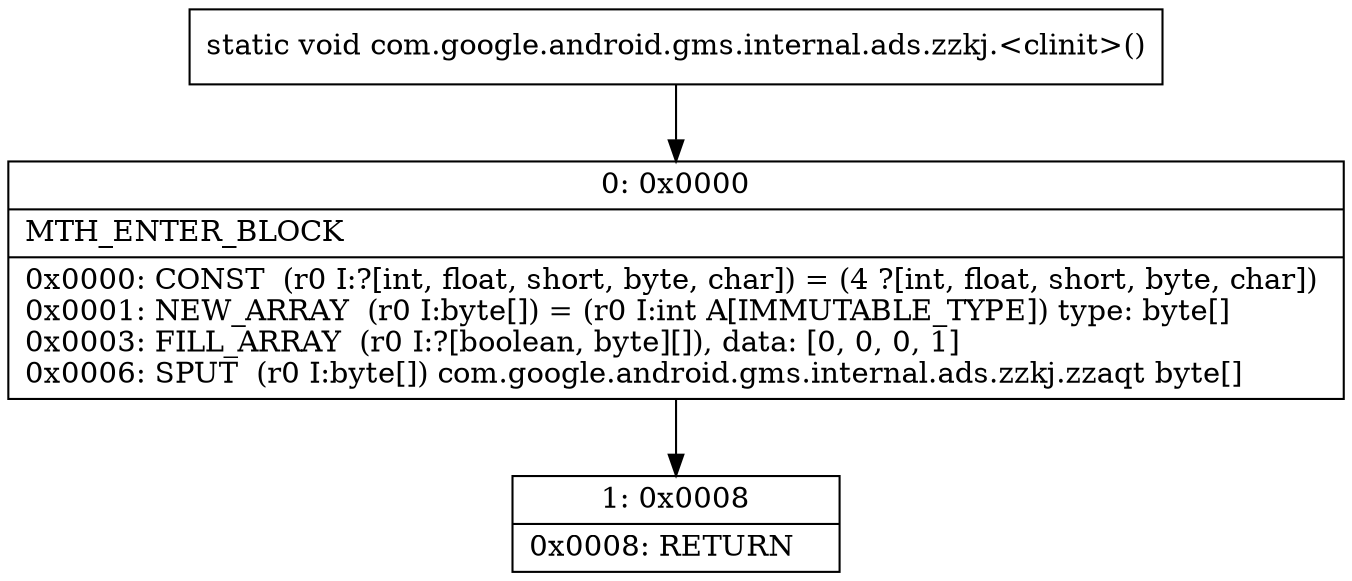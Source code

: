 digraph "CFG forcom.google.android.gms.internal.ads.zzkj.\<clinit\>()V" {
Node_0 [shape=record,label="{0\:\ 0x0000|MTH_ENTER_BLOCK\l|0x0000: CONST  (r0 I:?[int, float, short, byte, char]) = (4 ?[int, float, short, byte, char]) \l0x0001: NEW_ARRAY  (r0 I:byte[]) = (r0 I:int A[IMMUTABLE_TYPE]) type: byte[] \l0x0003: FILL_ARRAY  (r0 I:?[boolean, byte][]), data: [0, 0, 0, 1] \l0x0006: SPUT  (r0 I:byte[]) com.google.android.gms.internal.ads.zzkj.zzaqt byte[] \l}"];
Node_1 [shape=record,label="{1\:\ 0x0008|0x0008: RETURN   \l}"];
MethodNode[shape=record,label="{static void com.google.android.gms.internal.ads.zzkj.\<clinit\>() }"];
MethodNode -> Node_0;
Node_0 -> Node_1;
}

